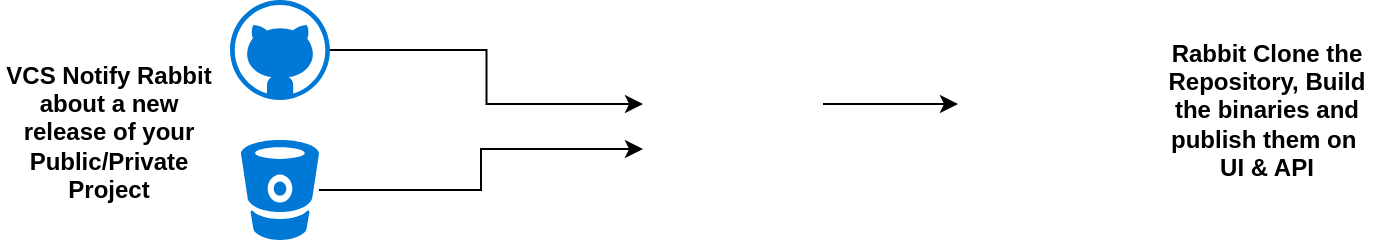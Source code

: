 <mxfile version="10.6.8" type="device"><diagram id="sfzPcU1GMOG6bR-Z-reI" name="Page-1"><mxGraphModel dx="1279" dy="854" grid="1" gridSize="10" guides="1" tooltips="1" connect="1" arrows="1" fold="1" page="1" pageScale="1" pageWidth="850" pageHeight="1100" math="0" shadow="0"><root><mxCell id="0"/><mxCell id="1" parent="0"/><mxCell id="kC7tN09GGzTTmo0dA-eA-23" style="edgeStyle=orthogonalEdgeStyle;rounded=0;orthogonalLoop=1;jettySize=auto;html=1;entryX=0;entryY=0.75;entryDx=0;entryDy=0;" edge="1" parent="1" source="kC7tN09GGzTTmo0dA-eA-2" target="kC7tN09GGzTTmo0dA-eA-8"><mxGeometry relative="1" as="geometry"/></mxCell><mxCell id="kC7tN09GGzTTmo0dA-eA-2" value="" style="shadow=0;dashed=0;html=1;strokeColor=none;fillColor=#0079D6;labelPosition=center;verticalLabelPosition=bottom;verticalAlign=top;align=center;shape=mxgraph.azure.bitbucket_code_source;" vertex="1" parent="1"><mxGeometry x="231.5" y="463" width="39" height="50" as="geometry"/></mxCell><mxCell id="kC7tN09GGzTTmo0dA-eA-22" style="edgeStyle=orthogonalEdgeStyle;rounded=0;orthogonalLoop=1;jettySize=auto;html=1;exitX=1;exitY=0.5;exitDx=0;exitDy=0;exitPerimeter=0;" edge="1" parent="1" source="kC7tN09GGzTTmo0dA-eA-3" target="kC7tN09GGzTTmo0dA-eA-8"><mxGeometry relative="1" as="geometry"/></mxCell><mxCell id="kC7tN09GGzTTmo0dA-eA-3" value="" style="shadow=0;dashed=0;html=1;strokeColor=none;fillColor=#0079D6;labelPosition=center;verticalLabelPosition=bottom;verticalAlign=top;align=center;shape=mxgraph.azure.github_code;pointerEvents=1;" vertex="1" parent="1"><mxGeometry x="226" y="393" width="50" height="50" as="geometry"/></mxCell><mxCell id="kC7tN09GGzTTmo0dA-eA-21" style="edgeStyle=orthogonalEdgeStyle;rounded=0;orthogonalLoop=1;jettySize=auto;html=1;" edge="1" parent="1" source="kC7tN09GGzTTmo0dA-eA-8"><mxGeometry relative="1" as="geometry"><mxPoint x="590" y="445" as="targetPoint"/></mxGeometry></mxCell><mxCell id="kC7tN09GGzTTmo0dA-eA-8" value="" style="shape=image;html=1;verticalAlign=top;verticalLabelPosition=bottom;labelBackgroundColor=#ffffff;imageAspect=0;aspect=fixed;image=https://cdn2.iconfinder.com/data/icons/easter-2034/48/5-Rabbit-128.png" vertex="1" parent="1"><mxGeometry x="432.5" y="400" width="90" height="90" as="geometry"/></mxCell><mxCell id="kC7tN09GGzTTmo0dA-eA-14" value="" style="shape=image;html=1;verticalAlign=top;verticalLabelPosition=bottom;labelBackgroundColor=#ffffff;imageAspect=0;aspect=fixed;image=https://cdn3.iconfinder.com/data/icons/streamline-icon-set-free-pack/48/Streamline-17-128.png" vertex="1" parent="1"><mxGeometry x="600" y="405" width="88" height="88" as="geometry"/></mxCell><mxCell id="kC7tN09GGzTTmo0dA-eA-24" value="VCS Notify Rabbit about a new release of your Public/Private&lt;br&gt;Project&lt;br&gt;" style="text;html=1;strokeColor=none;fillColor=none;align=center;verticalAlign=middle;whiteSpace=wrap;rounded=0;fontStyle=1" vertex="1" parent="1"><mxGeometry x="111" y="413" width="109" height="92" as="geometry"/></mxCell><mxCell id="kC7tN09GGzTTmo0dA-eA-25" value="Rabbit Clone the Repository, Build the binaries and publish them on&amp;nbsp; UI &amp;amp; API" style="text;html=1;strokeColor=none;fillColor=none;align=center;verticalAlign=middle;whiteSpace=wrap;rounded=0;fontStyle=1" vertex="1" parent="1"><mxGeometry x="690" y="402" width="109" height="92" as="geometry"/></mxCell></root></mxGraphModel></diagram></mxfile>